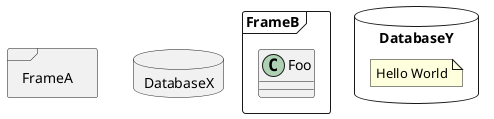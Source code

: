 {
  "sha1": "3u7ii8j2pktarsuwdnqsibzdg9g4ueo",
  "insertion": {
    "when": "2024-05-30T20:48:20.358Z",
    "user": "plantuml@gmail.com"
  }
}
@startuml
package FrameA <<Frame>> {   
}

package FrameB <<Frame>> {
    class Foo{
    }
}

package DatabaseX <<Database>> {   
}

package DatabaseY <<Database>> {
    note "Hello World" as hello
}
@enduml
